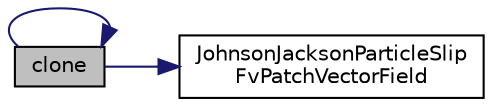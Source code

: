 digraph "clone"
{
  bgcolor="transparent";
  edge [fontname="Helvetica",fontsize="10",labelfontname="Helvetica",labelfontsize="10"];
  node [fontname="Helvetica",fontsize="10",shape=record];
  rankdir="LR";
  Node47 [label="clone",height=0.2,width=0.4,color="black", fillcolor="grey75", style="filled", fontcolor="black"];
  Node47 -> Node47 [color="midnightblue",fontsize="10",style="solid",fontname="Helvetica"];
  Node47 -> Node48 [color="midnightblue",fontsize="10",style="solid",fontname="Helvetica"];
  Node48 [label="JohnsonJacksonParticleSlip\lFvPatchVectorField",height=0.2,width=0.4,color="black",URL="$a33557.html#a42f0f792754bdd67df4cc8567525793b",tooltip="Construct from patch and internal field. "];
}
